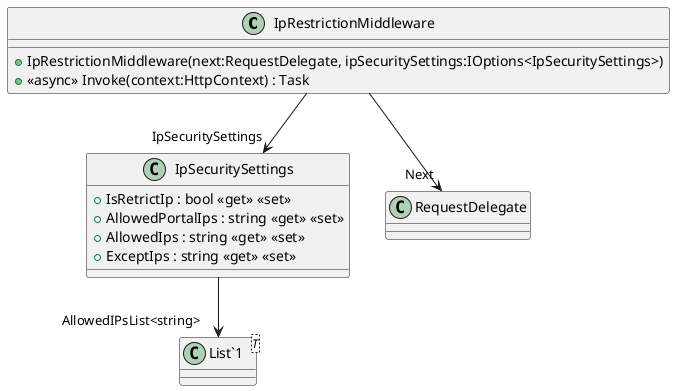 @startuml
class IpRestrictionMiddleware {
    + IpRestrictionMiddleware(next:RequestDelegate, ipSecuritySettings:IOptions<IpSecuritySettings>)
    + <<async>> Invoke(context:HttpContext) : Task
}
class IpSecuritySettings {
    + IsRetrictIp : bool <<get>> <<set>>
    + AllowedPortalIps : string <<get>> <<set>>
    + AllowedIps : string <<get>> <<set>>
    + ExceptIps : string <<get>> <<set>>
}
class "List`1"<T> {
}
IpRestrictionMiddleware --> "Next" RequestDelegate
IpRestrictionMiddleware --> "IpSecuritySettings" IpSecuritySettings
IpSecuritySettings --> "AllowedIPsList<string>" "List`1"
@enduml

